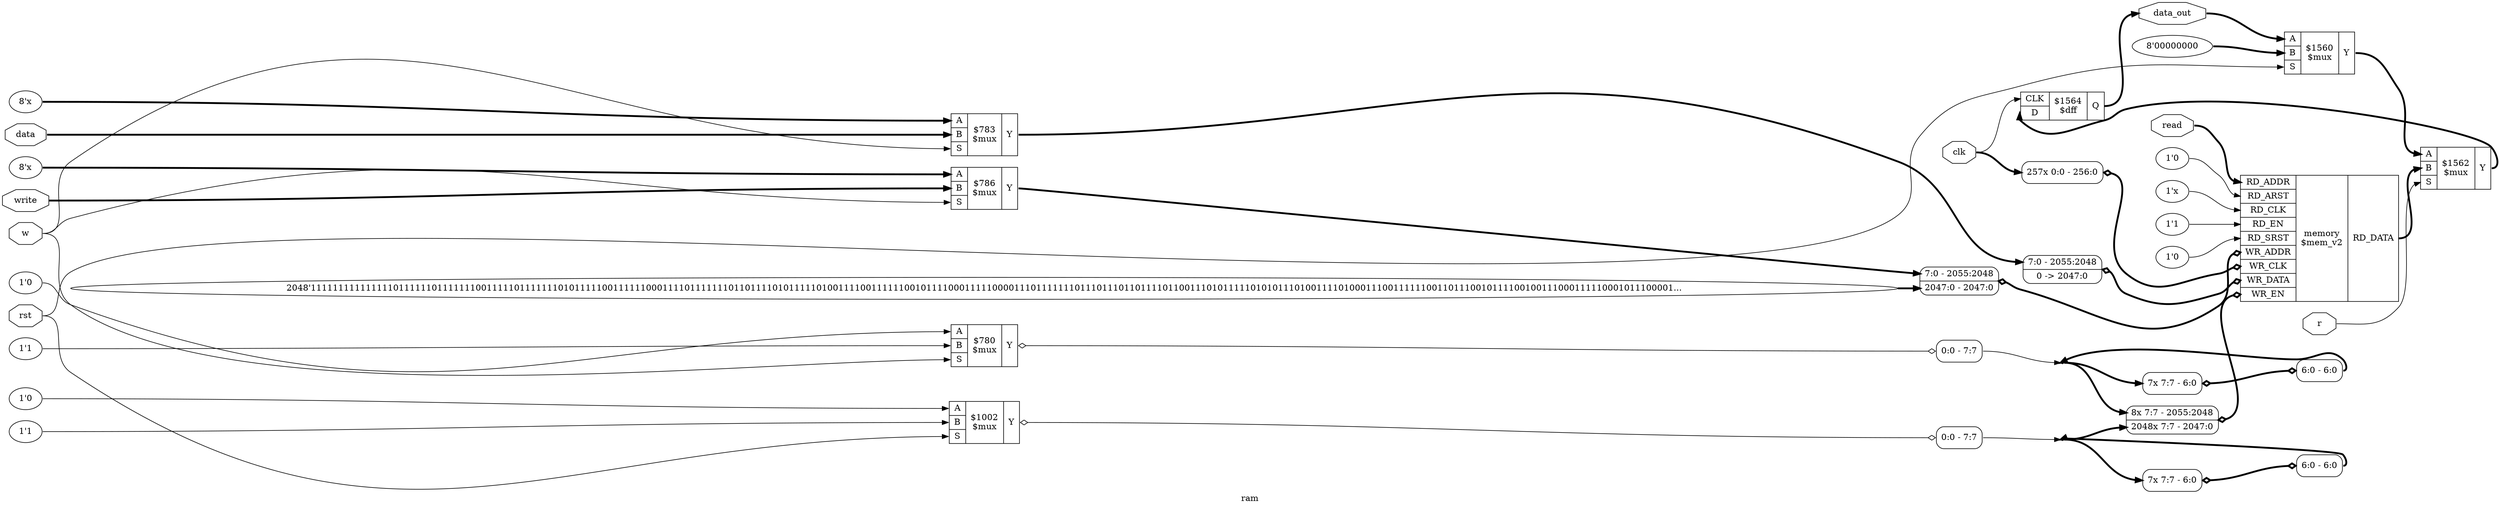 digraph "ram" {
label="ram";
rankdir="LR";
remincross=true;
n8 [ shape=octagon, label="clk", color="black", fontcolor="black"];
n9 [ shape=octagon, label="data", color="black", fontcolor="black"];
n10 [ shape=octagon, label="data_out", color="black", fontcolor="black"];
n11 [ shape=octagon, label="r", color="black", fontcolor="black"];
n12 [ shape=octagon, label="read", color="black", fontcolor="black"];
n13 [ shape=octagon, label="rst", color="black", fontcolor="black"];
n14 [ shape=octagon, label="w", color="black", fontcolor="black"];
n15 [ shape=octagon, label="write", color="black", fontcolor="black"];
c19 [ shape=record, label="{{<p16> CLK|<p17> D}|$1564\n$dff|{<p18> Q}}",  ];
v0 [ label="1'0" ];
v1 [ label="1'1" ];
c24 [ shape=record, label="{{<p20> A|<p21> B|<p22> S}|$1002\n$mux|{<p23> Y}}",  ];
x2 [ shape=record, style=rounded, label="<s0> 0:0 - 7:7 ", color="black", fontcolor="black" ];
c24:p23:e -> x2:w [arrowhead=odiamond, arrowtail=odiamond, dir=both, color="black", fontcolor="black", label=""];
v3 [ label="8'00000000" ];
c25 [ shape=record, label="{{<p20> A|<p21> B|<p22> S}|$1560\n$mux|{<p23> Y}}",  ];
c26 [ shape=record, label="{{<p20> A|<p21> B|<p22> S}|$1562\n$mux|{<p23> Y}}",  ];
v4 [ label="1'0" ];
v5 [ label="1'1" ];
c27 [ shape=record, label="{{<p20> A|<p21> B|<p22> S}|$780\n$mux|{<p23> Y}}",  ];
x6 [ shape=record, style=rounded, label="<s0> 0:0 - 7:7 ", color="black", fontcolor="black" ];
c27:p23:e -> x6:w [arrowhead=odiamond, arrowtail=odiamond, dir=both, color="black", fontcolor="black", label=""];
v7 [ label="8'x" ];
c28 [ shape=record, label="{{<p20> A|<p21> B|<p22> S}|$783\n$mux|{<p23> Y}}",  ];
v8 [ label="8'x" ];
c29 [ shape=record, label="{{<p20> A|<p21> B|<p22> S}|$786\n$mux|{<p23> Y}}",  ];
v9 [ label="1'0" ];
v10 [ label="1'x" ];
v11 [ label="1'1" ];
v12 [ label="1'0" ];
v14 [ label="2048'11111111111111101111110111111100111110111111101011111001111110001111011111110110111101011111010011110011111100101111000111110000111011111110111011101101111011001110101111101010111010011110100011100111111001101110010111100100111000111110001011100001..." ];
c40 [ shape=record, label="{{<p30> RD_ADDR|<p31> RD_ARST|<p32> RD_CLK|<p33> RD_EN|<p34> RD_SRST|<p35> WR_ADDR|<p36> WR_CLK|<p37> WR_DATA|<p38> WR_EN}|memory\n$mem_v2|{<p39> RD_DATA}}",  ];
x13 [ shape=record, style=rounded, label="<s1> 7:0 - 2055:2048 |<s0> 2047:0 - 2047:0 ", color="black", fontcolor="black" ];
x13:e -> c40:p35:w [arrowhead=odiamond, arrowtail=odiamond, dir=both, color="black", fontcolor="black", style="setlinewidth(3)", label=""];
x15 [ shape=record, style=rounded, label="<s256> 257x 0:0 - 256:0 ", color="black", fontcolor="black" ];
x15:e -> c40:p36:w [arrowhead=odiamond, arrowtail=odiamond, dir=both, color="black", fontcolor="black", style="setlinewidth(3)", label=""];
x16 [ shape=record, style=rounded, label="<s1> 7:0 - 2055:2048 |0 -&gt; 2047:0 ", color="black", fontcolor="black" ];
x16:e -> c40:p37:w [arrowhead=odiamond, arrowtail=odiamond, dir=both, color="black", fontcolor="black", style="setlinewidth(3)", label=""];
x17 [ shape=record, style=rounded, label="<s2055> 8x 7:7 - 2055:2048 |<s2047> 2048x 7:7 - 2047:0 ", color="black", fontcolor="black" ];
x17:e -> c40:p38:w [arrowhead=odiamond, arrowtail=odiamond, dir=both, color="black", fontcolor="black", style="setlinewidth(3)", label=""];
x18 [ shape=record, style=rounded, label="<s6> 7x 7:7 - 6:0 ", color="black", fontcolor="black" ];
x19 [ shape=record, style=rounded, label="<s0> 6:0 - 6:0 ", color="black", fontcolor="black" ];
x18:e -> x19:w [arrowhead=odiamond, arrowtail=odiamond, dir=both, color="black", fontcolor="black", style="setlinewidth(3)", label=""];
x20 [ shape=record, style=rounded, label="<s6> 7x 7:7 - 6:0 ", color="black", fontcolor="black" ];
x21 [ shape=record, style=rounded, label="<s0> 6:0 - 6:0 ", color="black", fontcolor="black" ];
x20:e -> x21:w [arrowhead=odiamond, arrowtail=odiamond, dir=both, color="black", fontcolor="black", style="setlinewidth(3)", label=""];
n1 [ shape=point ];
x19:s0:e -> n1:w [color="black", fontcolor="black", style="setlinewidth(3)", label=""];
x2:s0:e -> n1:w [color="black", fontcolor="black", label=""];
n1:e -> x17:s2047:w [color="black", fontcolor="black", style="setlinewidth(3)", label=""];
n1:e -> x18:s6:w [color="black", fontcolor="black", style="setlinewidth(3)", label=""];
c19:p18:e -> n10:w [color="black", fontcolor="black", style="setlinewidth(3)", label=""];
n10:e -> c25:p20:w [color="black", fontcolor="black", style="setlinewidth(3)", label=""];
n11:e -> c26:p22:w [color="black", fontcolor="black", label=""];
n12:e -> c40:p30:w [color="black", fontcolor="black", style="setlinewidth(3)", label=""];
n13:e -> c24:p22:w [color="black", fontcolor="black", label=""];
n13:e -> c25:p22:w [color="black", fontcolor="black", label=""];
n14:e -> c27:p22:w [color="black", fontcolor="black", label=""];
n14:e -> c28:p22:w [color="black", fontcolor="black", label=""];
n14:e -> c29:p22:w [color="black", fontcolor="black", label=""];
n15:e -> c29:p21:w [color="black", fontcolor="black", style="setlinewidth(3)", label=""];
c29:p23:e -> x13:s1:w [color="black", fontcolor="black", style="setlinewidth(3)", label=""];
c28:p23:e -> x16:s1:w [color="black", fontcolor="black", style="setlinewidth(3)", label=""];
n4 [ shape=point ];
x21:s0:e -> n4:w [color="black", fontcolor="black", style="setlinewidth(3)", label=""];
x6:s0:e -> n4:w [color="black", fontcolor="black", label=""];
n4:e -> x17:s2055:w [color="black", fontcolor="black", style="setlinewidth(3)", label=""];
n4:e -> x20:s6:w [color="black", fontcolor="black", style="setlinewidth(3)", label=""];
c26:p23:e -> c19:p17:w [color="black", fontcolor="black", style="setlinewidth(3)", label=""];
c40:p39:e -> c26:p21:w [color="black", fontcolor="black", style="setlinewidth(3)", label=""];
c25:p23:e -> c26:p20:w [color="black", fontcolor="black", style="setlinewidth(3)", label=""];
n8:e -> c19:p16:w [color="black", fontcolor="black", label=""];
n8:e -> x15:s256:w [color="black", fontcolor="black", style="setlinewidth(3)", label=""];
n9:e -> c28:p21:w [color="black", fontcolor="black", style="setlinewidth(3)", label=""];
v0:e -> c24:p20:w [color="black", fontcolor="black", label=""];
v1:e -> c24:p21:w [color="black", fontcolor="black", label=""];
v10:e -> c40:p32:w [color="black", fontcolor="black", label=""];
v11:e -> c40:p33:w [color="black", fontcolor="black", label=""];
v12:e -> c40:p34:w [color="black", fontcolor="black", label=""];
v14:e -> x13:s0:w [color="black", fontcolor="black", style="setlinewidth(3)", label=""];
v3:e -> c25:p21:w [color="black", fontcolor="black", style="setlinewidth(3)", label=""];
v4:e -> c27:p20:w [color="black", fontcolor="black", label=""];
v5:e -> c27:p21:w [color="black", fontcolor="black", label=""];
v7:e -> c28:p20:w [color="black", fontcolor="black", style="setlinewidth(3)", label=""];
v8:e -> c29:p20:w [color="black", fontcolor="black", style="setlinewidth(3)", label=""];
v9:e -> c40:p31:w [color="black", fontcolor="black", label=""];
}
